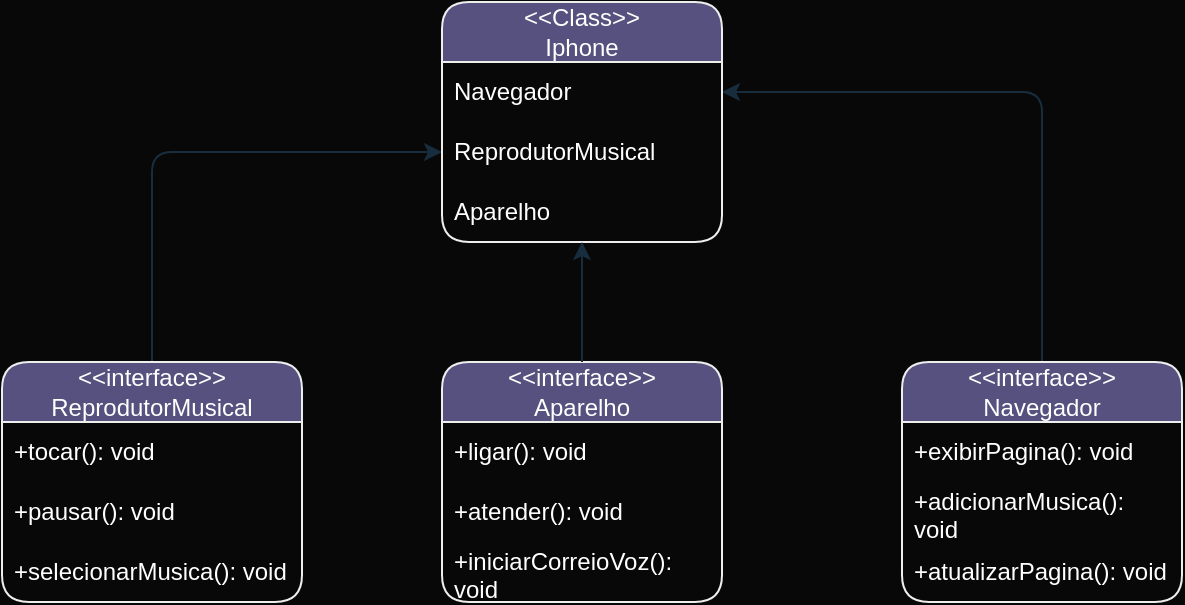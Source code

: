 <mxfile version="24.4.13" type="device">
  <diagram name="Página-1" id="hyICvNXRdC_2v3J1_6AB">
    <mxGraphModel dx="880" dy="434" grid="0" gridSize="10" guides="1" tooltips="1" connect="1" arrows="1" fold="1" page="0" pageScale="1" pageWidth="827" pageHeight="1169" background="#080808" math="0" shadow="0">
      <root>
        <mxCell id="0" />
        <mxCell id="1" parent="0" />
        <mxCell id="Me6fwh5fdMOHNFARENvE-24" style="edgeStyle=orthogonalEdgeStyle;rounded=1;orthogonalLoop=1;jettySize=auto;html=1;labelBackgroundColor=none;fontColor=default;strokeColor=#182E3E;" parent="1" source="Me6fwh5fdMOHNFARENvE-5" target="Me6fwh5fdMOHNFARENvE-2" edge="1">
          <mxGeometry relative="1" as="geometry" />
        </mxCell>
        <mxCell id="Me6fwh5fdMOHNFARENvE-5" value="&amp;lt;&amp;lt;interface&amp;gt;&amp;gt;&lt;br style=&quot;border-color: var(--border-color);&quot;&gt;Navegador" style="swimlane;fontStyle=0;childLayout=stackLayout;horizontal=1;startSize=30;horizontalStack=0;resizeParent=1;resizeParentMax=0;resizeLast=0;collapsible=1;marginBottom=0;whiteSpace=wrap;html=1;rounded=1;labelBackgroundColor=none;fillColor=#56517E;strokeColor=#EEEEEE;fontColor=#FFFFFF;" parent="1" vertex="1">
          <mxGeometry x="560" y="210" width="140" height="120" as="geometry" />
        </mxCell>
        <mxCell id="Me6fwh5fdMOHNFARENvE-6" value="+exibirPagina(): void" style="text;strokeColor=none;fillColor=none;align=left;verticalAlign=middle;spacingLeft=4;spacingRight=4;overflow=hidden;points=[[0,0.5],[1,0.5]];portConstraint=eastwest;rotatable=0;whiteSpace=wrap;html=1;rounded=1;labelBackgroundColor=none;fontColor=#FFFFFF;" parent="Me6fwh5fdMOHNFARENvE-5" vertex="1">
          <mxGeometry y="30" width="140" height="30" as="geometry" />
        </mxCell>
        <mxCell id="Me6fwh5fdMOHNFARENvE-7" value="+adicionarMusica(): void" style="text;strokeColor=none;fillColor=none;align=left;verticalAlign=middle;spacingLeft=4;spacingRight=4;overflow=hidden;points=[[0,0.5],[1,0.5]];portConstraint=eastwest;rotatable=0;whiteSpace=wrap;html=1;rounded=1;labelBackgroundColor=none;fontColor=#FFFFFF;" parent="Me6fwh5fdMOHNFARENvE-5" vertex="1">
          <mxGeometry y="60" width="140" height="30" as="geometry" />
        </mxCell>
        <mxCell id="Me6fwh5fdMOHNFARENvE-8" value="+atualizarPagina(): void" style="text;strokeColor=none;fillColor=none;align=left;verticalAlign=middle;spacingLeft=4;spacingRight=4;overflow=hidden;points=[[0,0.5],[1,0.5]];portConstraint=eastwest;rotatable=0;whiteSpace=wrap;html=1;rounded=1;labelBackgroundColor=none;fontColor=#FFFFFF;" parent="Me6fwh5fdMOHNFARENvE-5" vertex="1">
          <mxGeometry y="90" width="140" height="30" as="geometry" />
        </mxCell>
        <mxCell id="Me6fwh5fdMOHNFARENvE-13" value="&amp;lt;&amp;lt;interface&amp;gt;&amp;gt;&lt;br style=&quot;border-color: var(--border-color);&quot;&gt;Aparelho" style="swimlane;fontStyle=0;childLayout=stackLayout;horizontal=1;startSize=30;horizontalStack=0;resizeParent=1;resizeParentMax=0;resizeLast=0;collapsible=1;marginBottom=0;whiteSpace=wrap;html=1;rounded=1;labelBackgroundColor=none;fillColor=#56517E;strokeColor=#EEEEEE;fontColor=#FFFFFF;" parent="1" vertex="1">
          <mxGeometry x="330" y="210" width="140" height="120" as="geometry" />
        </mxCell>
        <mxCell id="Me6fwh5fdMOHNFARENvE-14" value="+ligar(): void" style="text;strokeColor=none;fillColor=none;align=left;verticalAlign=middle;spacingLeft=4;spacingRight=4;overflow=hidden;points=[[0,0.5],[1,0.5]];portConstraint=eastwest;rotatable=0;whiteSpace=wrap;html=1;rounded=1;labelBackgroundColor=none;fontColor=#FFFFFF;" parent="Me6fwh5fdMOHNFARENvE-13" vertex="1">
          <mxGeometry y="30" width="140" height="30" as="geometry" />
        </mxCell>
        <mxCell id="Me6fwh5fdMOHNFARENvE-15" value="+atender(): void" style="text;strokeColor=none;fillColor=none;align=left;verticalAlign=middle;spacingLeft=4;spacingRight=4;overflow=hidden;points=[[0,0.5],[1,0.5]];portConstraint=eastwest;rotatable=0;whiteSpace=wrap;html=1;rounded=1;labelBackgroundColor=none;fontColor=#FFFFFF;" parent="Me6fwh5fdMOHNFARENvE-13" vertex="1">
          <mxGeometry y="60" width="140" height="30" as="geometry" />
        </mxCell>
        <mxCell id="Me6fwh5fdMOHNFARENvE-16" value="+iniciarCorreioVoz(): void" style="text;strokeColor=none;fillColor=none;align=left;verticalAlign=middle;spacingLeft=4;spacingRight=4;overflow=hidden;points=[[0,0.5],[1,0.5]];portConstraint=eastwest;rotatable=0;whiteSpace=wrap;html=1;rounded=1;labelBackgroundColor=none;fontColor=#FFFFFF;" parent="Me6fwh5fdMOHNFARENvE-13" vertex="1">
          <mxGeometry y="90" width="140" height="30" as="geometry" />
        </mxCell>
        <mxCell id="Me6fwh5fdMOHNFARENvE-22" style="edgeStyle=orthogonalEdgeStyle;rounded=1;orthogonalLoop=1;jettySize=auto;html=1;entryX=0;entryY=0.5;entryDx=0;entryDy=0;labelBackgroundColor=none;fontColor=default;strokeColor=#182E3E;" parent="1" source="Me6fwh5fdMOHNFARENvE-17" target="Me6fwh5fdMOHNFARENvE-3" edge="1">
          <mxGeometry relative="1" as="geometry" />
        </mxCell>
        <mxCell id="Me6fwh5fdMOHNFARENvE-17" value="&amp;lt;&amp;lt;interface&amp;gt;&amp;gt;&lt;br style=&quot;border-color: var(--border-color);&quot;&gt;ReprodutorMusical" style="swimlane;fontStyle=0;childLayout=stackLayout;horizontal=1;startSize=30;horizontalStack=0;resizeParent=1;resizeParentMax=0;resizeLast=0;collapsible=1;marginBottom=0;whiteSpace=wrap;html=1;rounded=1;labelBackgroundColor=none;fillColor=#56517E;strokeColor=#EEEEEE;fontColor=#FFFFFF;" parent="1" vertex="1">
          <mxGeometry x="110" y="210" width="150" height="120" as="geometry" />
        </mxCell>
        <mxCell id="Me6fwh5fdMOHNFARENvE-18" value="+tocar(): void" style="text;strokeColor=none;fillColor=none;align=left;verticalAlign=middle;spacingLeft=4;spacingRight=4;overflow=hidden;points=[[0,0.5],[1,0.5]];portConstraint=eastwest;rotatable=0;whiteSpace=wrap;html=1;rounded=1;labelBackgroundColor=none;fontColor=#FFFFFF;" parent="Me6fwh5fdMOHNFARENvE-17" vertex="1">
          <mxGeometry y="30" width="150" height="30" as="geometry" />
        </mxCell>
        <mxCell id="Me6fwh5fdMOHNFARENvE-19" value="+pausar(): void" style="text;strokeColor=none;fillColor=none;align=left;verticalAlign=middle;spacingLeft=4;spacingRight=4;overflow=hidden;points=[[0,0.5],[1,0.5]];portConstraint=eastwest;rotatable=0;whiteSpace=wrap;html=1;rounded=1;labelBackgroundColor=none;fontColor=#FFFFFF;" parent="Me6fwh5fdMOHNFARENvE-17" vertex="1">
          <mxGeometry y="60" width="150" height="30" as="geometry" />
        </mxCell>
        <mxCell id="Me6fwh5fdMOHNFARENvE-20" value="+selecionarMusica(): void" style="text;strokeColor=none;fillColor=none;align=left;verticalAlign=middle;spacingLeft=4;spacingRight=4;overflow=hidden;points=[[0,0.5],[1,0.5]];portConstraint=eastwest;rotatable=0;whiteSpace=wrap;html=1;rounded=1;labelBackgroundColor=none;fontColor=#FFFFFF;" parent="Me6fwh5fdMOHNFARENvE-17" vertex="1">
          <mxGeometry y="90" width="150" height="30" as="geometry" />
        </mxCell>
        <mxCell id="Me6fwh5fdMOHNFARENvE-1" value="&amp;lt;&amp;lt;Class&amp;gt;&amp;gt;&lt;br&gt;Iphone" style="swimlane;fontStyle=0;childLayout=stackLayout;horizontal=1;startSize=30;horizontalStack=0;resizeParent=1;resizeParentMax=0;resizeLast=0;collapsible=1;marginBottom=0;whiteSpace=wrap;html=1;rounded=1;labelBackgroundColor=none;fillColor=#56517E;strokeColor=#EEEEEE;fontColor=#FFFFFF;" parent="1" vertex="1">
          <mxGeometry x="330" y="30" width="140" height="120" as="geometry" />
        </mxCell>
        <mxCell id="Me6fwh5fdMOHNFARENvE-2" value="Navegador" style="text;strokeColor=none;fillColor=none;align=left;verticalAlign=middle;spacingLeft=4;spacingRight=4;overflow=hidden;points=[[0,0.5],[1,0.5]];portConstraint=eastwest;rotatable=0;whiteSpace=wrap;html=1;rounded=1;labelBackgroundColor=none;fontColor=#FFFFFF;" parent="Me6fwh5fdMOHNFARENvE-1" vertex="1">
          <mxGeometry y="30" width="140" height="30" as="geometry" />
        </mxCell>
        <mxCell id="Me6fwh5fdMOHNFARENvE-3" value="ReprodutorMusical" style="text;strokeColor=none;fillColor=none;align=left;verticalAlign=middle;spacingLeft=4;spacingRight=4;overflow=hidden;points=[[0,0.5],[1,0.5]];portConstraint=eastwest;rotatable=0;whiteSpace=wrap;html=1;rounded=1;labelBackgroundColor=none;fontColor=#FFFFFF;" parent="Me6fwh5fdMOHNFARENvE-1" vertex="1">
          <mxGeometry y="60" width="140" height="30" as="geometry" />
        </mxCell>
        <mxCell id="Me6fwh5fdMOHNFARENvE-4" value="Aparelho" style="text;strokeColor=none;fillColor=none;align=left;verticalAlign=middle;spacingLeft=4;spacingRight=4;overflow=hidden;points=[[0,0.5],[1,0.5]];portConstraint=eastwest;rotatable=0;whiteSpace=wrap;html=1;rounded=1;labelBackgroundColor=none;fontColor=#FFFFFF;" parent="Me6fwh5fdMOHNFARENvE-1" vertex="1">
          <mxGeometry y="90" width="140" height="30" as="geometry" />
        </mxCell>
        <mxCell id="Me6fwh5fdMOHNFARENvE-23" style="edgeStyle=orthogonalEdgeStyle;rounded=1;orthogonalLoop=1;jettySize=auto;html=1;entryX=0.5;entryY=1;entryDx=0;entryDy=0;entryPerimeter=0;labelBackgroundColor=none;fontColor=default;strokeColor=#182E3E;" parent="1" source="Me6fwh5fdMOHNFARENvE-13" target="Me6fwh5fdMOHNFARENvE-4" edge="1">
          <mxGeometry relative="1" as="geometry" />
        </mxCell>
      </root>
    </mxGraphModel>
  </diagram>
</mxfile>
